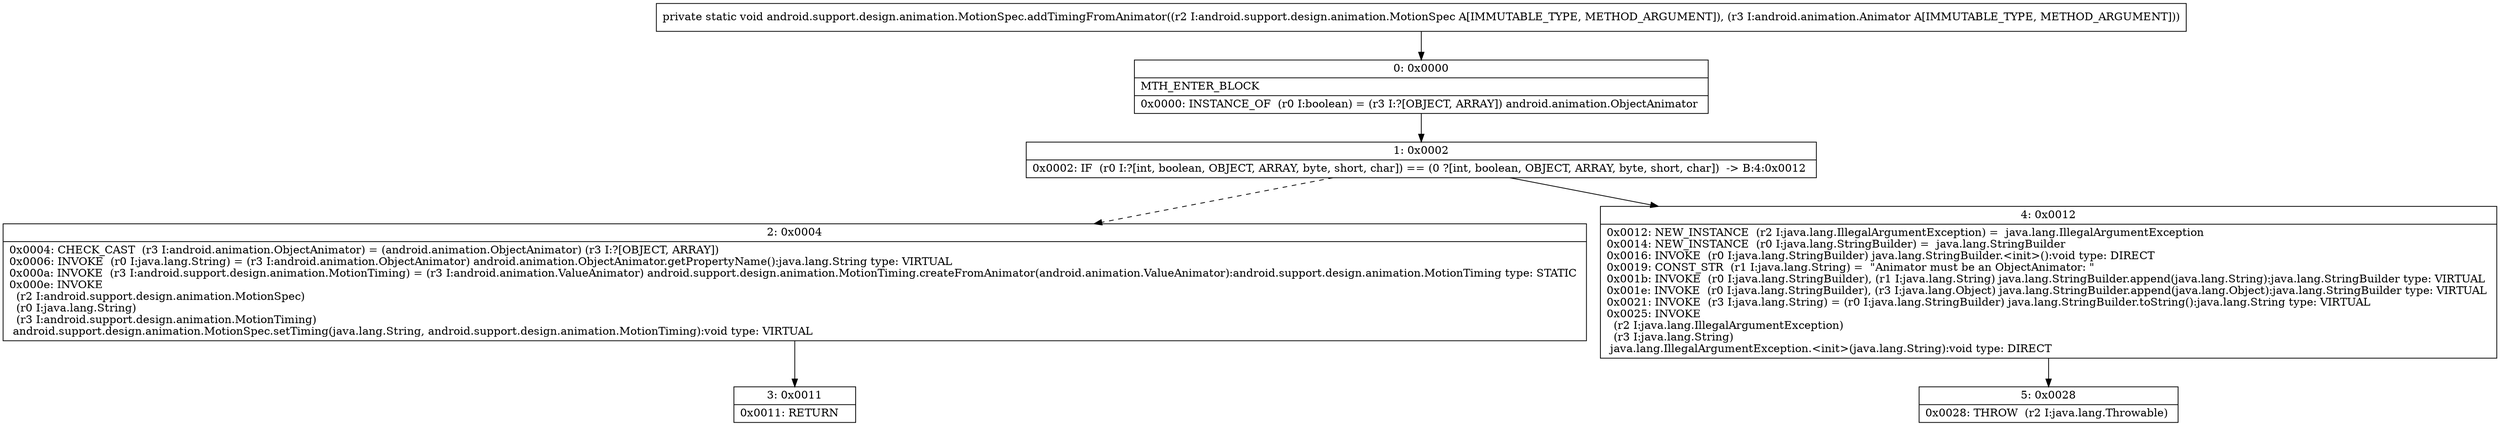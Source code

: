 digraph "CFG forandroid.support.design.animation.MotionSpec.addTimingFromAnimator(Landroid\/support\/design\/animation\/MotionSpec;Landroid\/animation\/Animator;)V" {
Node_0 [shape=record,label="{0\:\ 0x0000|MTH_ENTER_BLOCK\l|0x0000: INSTANCE_OF  (r0 I:boolean) = (r3 I:?[OBJECT, ARRAY]) android.animation.ObjectAnimator \l}"];
Node_1 [shape=record,label="{1\:\ 0x0002|0x0002: IF  (r0 I:?[int, boolean, OBJECT, ARRAY, byte, short, char]) == (0 ?[int, boolean, OBJECT, ARRAY, byte, short, char])  \-\> B:4:0x0012 \l}"];
Node_2 [shape=record,label="{2\:\ 0x0004|0x0004: CHECK_CAST  (r3 I:android.animation.ObjectAnimator) = (android.animation.ObjectAnimator) (r3 I:?[OBJECT, ARRAY]) \l0x0006: INVOKE  (r0 I:java.lang.String) = (r3 I:android.animation.ObjectAnimator) android.animation.ObjectAnimator.getPropertyName():java.lang.String type: VIRTUAL \l0x000a: INVOKE  (r3 I:android.support.design.animation.MotionTiming) = (r3 I:android.animation.ValueAnimator) android.support.design.animation.MotionTiming.createFromAnimator(android.animation.ValueAnimator):android.support.design.animation.MotionTiming type: STATIC \l0x000e: INVOKE  \l  (r2 I:android.support.design.animation.MotionSpec)\l  (r0 I:java.lang.String)\l  (r3 I:android.support.design.animation.MotionTiming)\l android.support.design.animation.MotionSpec.setTiming(java.lang.String, android.support.design.animation.MotionTiming):void type: VIRTUAL \l}"];
Node_3 [shape=record,label="{3\:\ 0x0011|0x0011: RETURN   \l}"];
Node_4 [shape=record,label="{4\:\ 0x0012|0x0012: NEW_INSTANCE  (r2 I:java.lang.IllegalArgumentException) =  java.lang.IllegalArgumentException \l0x0014: NEW_INSTANCE  (r0 I:java.lang.StringBuilder) =  java.lang.StringBuilder \l0x0016: INVOKE  (r0 I:java.lang.StringBuilder) java.lang.StringBuilder.\<init\>():void type: DIRECT \l0x0019: CONST_STR  (r1 I:java.lang.String) =  \"Animator must be an ObjectAnimator: \" \l0x001b: INVOKE  (r0 I:java.lang.StringBuilder), (r1 I:java.lang.String) java.lang.StringBuilder.append(java.lang.String):java.lang.StringBuilder type: VIRTUAL \l0x001e: INVOKE  (r0 I:java.lang.StringBuilder), (r3 I:java.lang.Object) java.lang.StringBuilder.append(java.lang.Object):java.lang.StringBuilder type: VIRTUAL \l0x0021: INVOKE  (r3 I:java.lang.String) = (r0 I:java.lang.StringBuilder) java.lang.StringBuilder.toString():java.lang.String type: VIRTUAL \l0x0025: INVOKE  \l  (r2 I:java.lang.IllegalArgumentException)\l  (r3 I:java.lang.String)\l java.lang.IllegalArgumentException.\<init\>(java.lang.String):void type: DIRECT \l}"];
Node_5 [shape=record,label="{5\:\ 0x0028|0x0028: THROW  (r2 I:java.lang.Throwable) \l}"];
MethodNode[shape=record,label="{private static void android.support.design.animation.MotionSpec.addTimingFromAnimator((r2 I:android.support.design.animation.MotionSpec A[IMMUTABLE_TYPE, METHOD_ARGUMENT]), (r3 I:android.animation.Animator A[IMMUTABLE_TYPE, METHOD_ARGUMENT])) }"];
MethodNode -> Node_0;
Node_0 -> Node_1;
Node_1 -> Node_2[style=dashed];
Node_1 -> Node_4;
Node_2 -> Node_3;
Node_4 -> Node_5;
}

